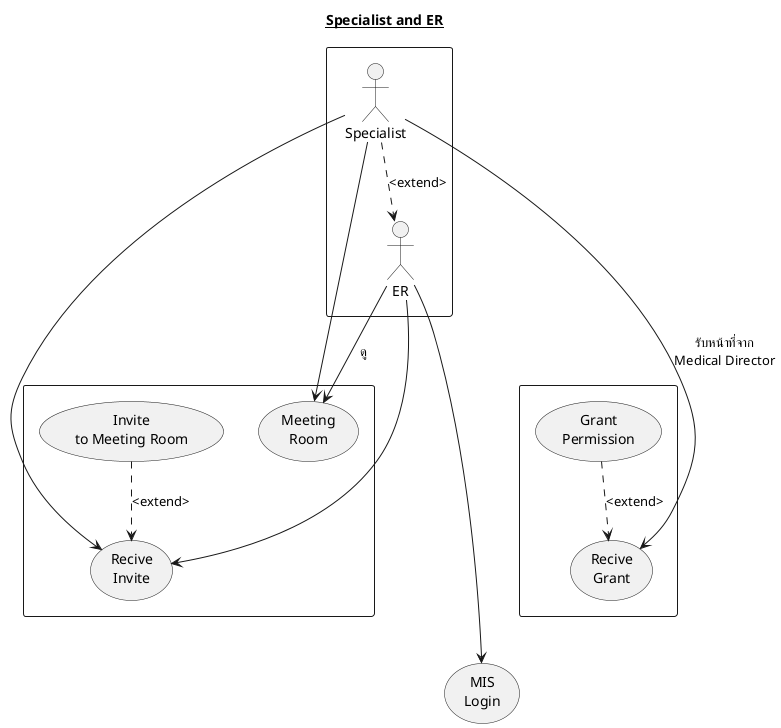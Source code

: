 @startuml
Title __Specialist and ER__

  usecase (MIS\nLogin) as MISLogin
  rectangle {
    :Specialist: as Specialist
    :ER: as ER
    Specialist ..> ER :<extend>
  }

  rectangle {
    usecase (Meeting\nRoom) as MeetingRoom
    usecase (Invite\nto Meeting Room) as InviteToMeetingRoom
    usecase (Recive\nInvite) as ReciveInvite
    InviteToMeetingRoom ..> ReciveInvite :<extend>
  }

  rectangle {
    usecase (Grant\nPermission) as GrantPermission
    usecase (Recive\nGrant) as ReciveGrant
    GrantPermission ..> ReciveGrant:<extend>
  }

  ER ----> MISLogin
  ER --> ReciveInvite
  ER --> MeetingRoom : ดู

  Specialist ----> ReciveGrant : รับหน้าที่จาก\nMedical Director
  Specialist --> MeetingRoom
  Specialist --> ReciveInvite

@enduml
